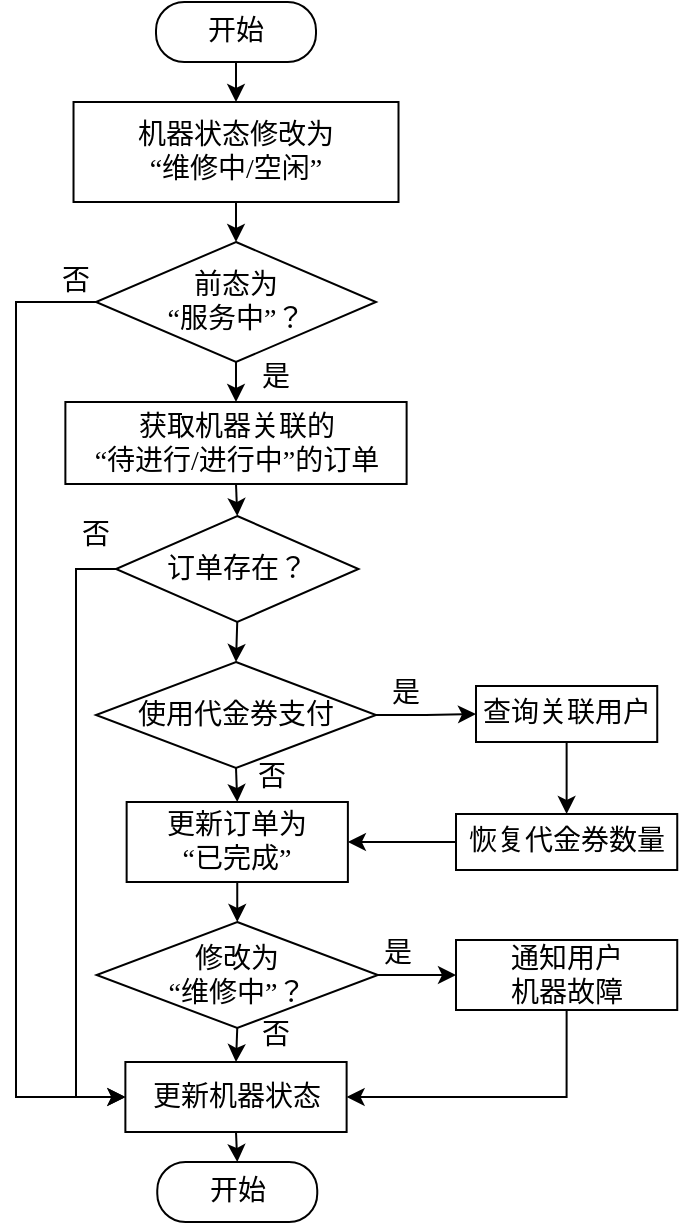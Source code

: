 <mxfile version="26.2.14">
  <diagram id="C5RBs43oDa-KdzZeNtuy" name="Page-1">
    <mxGraphModel dx="836" dy="726" grid="1" gridSize="10" guides="1" tooltips="1" connect="1" arrows="1" fold="1" page="1" pageScale="1" pageWidth="827" pageHeight="1169" math="0" shadow="0">
      <root>
        <mxCell id="WIyWlLk6GJQsqaUBKTNV-0" />
        <mxCell id="WIyWlLk6GJQsqaUBKTNV-1" parent="WIyWlLk6GJQsqaUBKTNV-0" />
        <mxCell id="HvuJs7WOY1dfeLT5cr4M-6" style="edgeStyle=orthogonalEdgeStyle;rounded=0;orthogonalLoop=1;jettySize=auto;html=1;exitX=0.5;exitY=1;exitDx=0;exitDy=0;entryX=0.5;entryY=0;entryDx=0;entryDy=0;fontFamily=宋体;fontSize=14;fontColor=default;" parent="WIyWlLk6GJQsqaUBKTNV-1" source="WIyWlLk6GJQsqaUBKTNV-3" target="HvuJs7WOY1dfeLT5cr4M-1" edge="1">
          <mxGeometry relative="1" as="geometry" />
        </mxCell>
        <mxCell id="WIyWlLk6GJQsqaUBKTNV-3" value="开始" style="rounded=1;whiteSpace=wrap;html=1;fontSize=14;glass=0;strokeWidth=1;shadow=0;arcSize=47;fontFamily=宋体;" parent="WIyWlLk6GJQsqaUBKTNV-1" vertex="1">
          <mxGeometry x="180" y="90" width="80" height="30" as="geometry" />
        </mxCell>
        <mxCell id="4n-gkOl0AFUN7pwa346E-0" style="edgeStyle=orthogonalEdgeStyle;rounded=0;orthogonalLoop=1;jettySize=auto;html=1;exitX=0.5;exitY=1;exitDx=0;exitDy=0;entryX=0.5;entryY=0;entryDx=0;entryDy=0;" edge="1" parent="WIyWlLk6GJQsqaUBKTNV-1" source="HvuJs7WOY1dfeLT5cr4M-1" target="HvuJs7WOY1dfeLT5cr4M-2">
          <mxGeometry relative="1" as="geometry" />
        </mxCell>
        <mxCell id="HvuJs7WOY1dfeLT5cr4M-1" value="机器状态修改为&lt;div&gt;“维修中/空闲”&lt;/div&gt;" style="rounded=0;whiteSpace=wrap;html=1;fontFamily=宋体;fontSize=14;" parent="WIyWlLk6GJQsqaUBKTNV-1" vertex="1">
          <mxGeometry x="138.76" y="140" width="162.49" height="50" as="geometry" />
        </mxCell>
        <mxCell id="4n-gkOl0AFUN7pwa346E-3" style="edgeStyle=orthogonalEdgeStyle;rounded=0;orthogonalLoop=1;jettySize=auto;html=1;exitX=0.5;exitY=1;exitDx=0;exitDy=0;entryX=0.5;entryY=0;entryDx=0;entryDy=0;" edge="1" parent="WIyWlLk6GJQsqaUBKTNV-1" source="HvuJs7WOY1dfeLT5cr4M-2" target="4n-gkOl0AFUN7pwa346E-1">
          <mxGeometry relative="1" as="geometry" />
        </mxCell>
        <mxCell id="4n-gkOl0AFUN7pwa346E-29" style="edgeStyle=orthogonalEdgeStyle;rounded=0;orthogonalLoop=1;jettySize=auto;html=1;exitX=0;exitY=0.5;exitDx=0;exitDy=0;entryX=0;entryY=0.5;entryDx=0;entryDy=0;" edge="1" parent="WIyWlLk6GJQsqaUBKTNV-1" source="HvuJs7WOY1dfeLT5cr4M-2" target="4n-gkOl0AFUN7pwa346E-22">
          <mxGeometry relative="1" as="geometry">
            <Array as="points">
              <mxPoint x="110" y="240" />
              <mxPoint x="110" y="638" />
            </Array>
          </mxGeometry>
        </mxCell>
        <mxCell id="HvuJs7WOY1dfeLT5cr4M-2" value="&lt;font style=&quot;font-size: 14px;&quot; face=&quot;宋体&quot;&gt;前态为&lt;/font&gt;&lt;div&gt;&lt;font style=&quot;font-size: 14px;&quot; face=&quot;宋体&quot;&gt;“服务中”？&lt;/font&gt;&lt;/div&gt;" style="rhombus;whiteSpace=wrap;html=1;" parent="WIyWlLk6GJQsqaUBKTNV-1" vertex="1">
          <mxGeometry x="150" y="210" width="140" height="60" as="geometry" />
        </mxCell>
        <mxCell id="4n-gkOl0AFUN7pwa346E-5" style="edgeStyle=orthogonalEdgeStyle;rounded=0;orthogonalLoop=1;jettySize=auto;html=1;exitX=0.5;exitY=1;exitDx=0;exitDy=0;entryX=0.5;entryY=0;entryDx=0;entryDy=0;" edge="1" parent="WIyWlLk6GJQsqaUBKTNV-1" source="4n-gkOl0AFUN7pwa346E-1" target="4n-gkOl0AFUN7pwa346E-2">
          <mxGeometry relative="1" as="geometry" />
        </mxCell>
        <mxCell id="4n-gkOl0AFUN7pwa346E-1" value="获取机器关联的&lt;div&gt;“待进行/进行中”的订单&lt;/div&gt;" style="rounded=0;whiteSpace=wrap;html=1;fontFamily=宋体;fontSize=14;" vertex="1" parent="WIyWlLk6GJQsqaUBKTNV-1">
          <mxGeometry x="134.69" y="290" width="170.62" height="41" as="geometry" />
        </mxCell>
        <mxCell id="4n-gkOl0AFUN7pwa346E-7" style="edgeStyle=orthogonalEdgeStyle;rounded=0;orthogonalLoop=1;jettySize=auto;html=1;exitX=0.5;exitY=1;exitDx=0;exitDy=0;entryX=0.5;entryY=0;entryDx=0;entryDy=0;" edge="1" parent="WIyWlLk6GJQsqaUBKTNV-1" source="4n-gkOl0AFUN7pwa346E-2" target="4n-gkOl0AFUN7pwa346E-6">
          <mxGeometry relative="1" as="geometry" />
        </mxCell>
        <mxCell id="4n-gkOl0AFUN7pwa346E-38" style="edgeStyle=orthogonalEdgeStyle;rounded=0;orthogonalLoop=1;jettySize=auto;html=1;exitX=0;exitY=0.5;exitDx=0;exitDy=0;entryX=0;entryY=0.5;entryDx=0;entryDy=0;" edge="1" parent="WIyWlLk6GJQsqaUBKTNV-1" source="4n-gkOl0AFUN7pwa346E-2" target="4n-gkOl0AFUN7pwa346E-22">
          <mxGeometry relative="1" as="geometry" />
        </mxCell>
        <mxCell id="4n-gkOl0AFUN7pwa346E-2" value="&lt;font face=&quot;宋体&quot;&gt;&lt;span style=&quot;font-size: 14px;&quot;&gt;订单存在？&lt;/span&gt;&lt;/font&gt;" style="rhombus;whiteSpace=wrap;html=1;" vertex="1" parent="WIyWlLk6GJQsqaUBKTNV-1">
          <mxGeometry x="160" y="347" width="121.25" height="53" as="geometry" />
        </mxCell>
        <mxCell id="4n-gkOl0AFUN7pwa346E-11" style="edgeStyle=orthogonalEdgeStyle;rounded=0;orthogonalLoop=1;jettySize=auto;html=1;exitX=1;exitY=0.5;exitDx=0;exitDy=0;entryX=0;entryY=0.5;entryDx=0;entryDy=0;" edge="1" parent="WIyWlLk6GJQsqaUBKTNV-1" source="4n-gkOl0AFUN7pwa346E-6" target="4n-gkOl0AFUN7pwa346E-9">
          <mxGeometry relative="1" as="geometry" />
        </mxCell>
        <mxCell id="4n-gkOl0AFUN7pwa346E-15" style="edgeStyle=orthogonalEdgeStyle;rounded=0;orthogonalLoop=1;jettySize=auto;html=1;exitX=0.5;exitY=1;exitDx=0;exitDy=0;entryX=0.5;entryY=0;entryDx=0;entryDy=0;" edge="1" parent="WIyWlLk6GJQsqaUBKTNV-1" source="4n-gkOl0AFUN7pwa346E-6" target="4n-gkOl0AFUN7pwa346E-13">
          <mxGeometry relative="1" as="geometry" />
        </mxCell>
        <mxCell id="4n-gkOl0AFUN7pwa346E-6" value="&lt;font face=&quot;宋体&quot;&gt;&lt;span style=&quot;font-size: 14px;&quot;&gt;使用代金券支付&lt;/span&gt;&lt;/font&gt;" style="rhombus;whiteSpace=wrap;html=1;" vertex="1" parent="WIyWlLk6GJQsqaUBKTNV-1">
          <mxGeometry x="150" y="420" width="140" height="53" as="geometry" />
        </mxCell>
        <mxCell id="4n-gkOl0AFUN7pwa346E-16" style="edgeStyle=orthogonalEdgeStyle;rounded=0;orthogonalLoop=1;jettySize=auto;html=1;exitX=0.5;exitY=1;exitDx=0;exitDy=0;entryX=0.5;entryY=0;entryDx=0;entryDy=0;" edge="1" parent="WIyWlLk6GJQsqaUBKTNV-1" source="4n-gkOl0AFUN7pwa346E-9" target="4n-gkOl0AFUN7pwa346E-10">
          <mxGeometry relative="1" as="geometry" />
        </mxCell>
        <mxCell id="4n-gkOl0AFUN7pwa346E-9" value="查询关联用户" style="rounded=0;whiteSpace=wrap;html=1;fontFamily=宋体;fontSize=14;" vertex="1" parent="WIyWlLk6GJQsqaUBKTNV-1">
          <mxGeometry x="340" y="432" width="90.62" height="28" as="geometry" />
        </mxCell>
        <mxCell id="4n-gkOl0AFUN7pwa346E-18" style="edgeStyle=orthogonalEdgeStyle;rounded=0;orthogonalLoop=1;jettySize=auto;html=1;exitX=0;exitY=0.5;exitDx=0;exitDy=0;entryX=1;entryY=0.5;entryDx=0;entryDy=0;" edge="1" parent="WIyWlLk6GJQsqaUBKTNV-1" source="4n-gkOl0AFUN7pwa346E-10" target="4n-gkOl0AFUN7pwa346E-13">
          <mxGeometry relative="1" as="geometry" />
        </mxCell>
        <mxCell id="4n-gkOl0AFUN7pwa346E-10" value="恢复代金券数量" style="rounded=0;whiteSpace=wrap;html=1;fontFamily=宋体;fontSize=14;" vertex="1" parent="WIyWlLk6GJQsqaUBKTNV-1">
          <mxGeometry x="330" y="496" width="110.62" height="28" as="geometry" />
        </mxCell>
        <mxCell id="4n-gkOl0AFUN7pwa346E-20" style="edgeStyle=orthogonalEdgeStyle;rounded=0;orthogonalLoop=1;jettySize=auto;html=1;exitX=0.5;exitY=1;exitDx=0;exitDy=0;entryX=0.5;entryY=0;entryDx=0;entryDy=0;" edge="1" parent="WIyWlLk6GJQsqaUBKTNV-1" source="4n-gkOl0AFUN7pwa346E-13" target="4n-gkOl0AFUN7pwa346E-19">
          <mxGeometry relative="1" as="geometry" />
        </mxCell>
        <mxCell id="4n-gkOl0AFUN7pwa346E-13" value="更新订单为&lt;div&gt;“已完成”&lt;/div&gt;" style="rounded=0;whiteSpace=wrap;html=1;fontFamily=宋体;fontSize=14;" vertex="1" parent="WIyWlLk6GJQsqaUBKTNV-1">
          <mxGeometry x="165.32" y="490" width="110.62" height="40" as="geometry" />
        </mxCell>
        <mxCell id="4n-gkOl0AFUN7pwa346E-25" style="edgeStyle=orthogonalEdgeStyle;rounded=0;orthogonalLoop=1;jettySize=auto;html=1;exitX=0.5;exitY=1;exitDx=0;exitDy=0;entryX=1;entryY=0.5;entryDx=0;entryDy=0;" edge="1" parent="WIyWlLk6GJQsqaUBKTNV-1" source="4n-gkOl0AFUN7pwa346E-14" target="4n-gkOl0AFUN7pwa346E-22">
          <mxGeometry relative="1" as="geometry" />
        </mxCell>
        <mxCell id="4n-gkOl0AFUN7pwa346E-14" value="通知用户&lt;div&gt;机器故障&lt;/div&gt;" style="rounded=0;whiteSpace=wrap;html=1;fontFamily=宋体;fontSize=14;" vertex="1" parent="WIyWlLk6GJQsqaUBKTNV-1">
          <mxGeometry x="330" y="559" width="110.62" height="35" as="geometry" />
        </mxCell>
        <mxCell id="4n-gkOl0AFUN7pwa346E-24" style="edgeStyle=orthogonalEdgeStyle;rounded=0;orthogonalLoop=1;jettySize=auto;html=1;exitX=1;exitY=0.5;exitDx=0;exitDy=0;entryX=0;entryY=0.5;entryDx=0;entryDy=0;" edge="1" parent="WIyWlLk6GJQsqaUBKTNV-1" source="4n-gkOl0AFUN7pwa346E-19" target="4n-gkOl0AFUN7pwa346E-14">
          <mxGeometry relative="1" as="geometry" />
        </mxCell>
        <mxCell id="4n-gkOl0AFUN7pwa346E-26" style="edgeStyle=orthogonalEdgeStyle;rounded=0;orthogonalLoop=1;jettySize=auto;html=1;exitX=0.5;exitY=1;exitDx=0;exitDy=0;entryX=0.5;entryY=0;entryDx=0;entryDy=0;" edge="1" parent="WIyWlLk6GJQsqaUBKTNV-1" source="4n-gkOl0AFUN7pwa346E-19" target="4n-gkOl0AFUN7pwa346E-22">
          <mxGeometry relative="1" as="geometry" />
        </mxCell>
        <mxCell id="4n-gkOl0AFUN7pwa346E-19" value="&lt;font face=&quot;宋体&quot;&gt;&lt;span style=&quot;font-size: 14px;&quot;&gt;修改为&lt;/span&gt;&lt;/font&gt;&lt;div&gt;&lt;font face=&quot;宋体&quot;&gt;&lt;span style=&quot;font-size: 14px;&quot;&gt;“维修中”？&lt;/span&gt;&lt;/font&gt;&lt;/div&gt;" style="rhombus;whiteSpace=wrap;html=1;" vertex="1" parent="WIyWlLk6GJQsqaUBKTNV-1">
          <mxGeometry x="150.31" y="550" width="140.63" height="53" as="geometry" />
        </mxCell>
        <mxCell id="4n-gkOl0AFUN7pwa346E-27" style="edgeStyle=orthogonalEdgeStyle;rounded=0;orthogonalLoop=1;jettySize=auto;html=1;exitX=0.5;exitY=1;exitDx=0;exitDy=0;entryX=0.5;entryY=0;entryDx=0;entryDy=0;" edge="1" parent="WIyWlLk6GJQsqaUBKTNV-1" source="4n-gkOl0AFUN7pwa346E-22" target="4n-gkOl0AFUN7pwa346E-23">
          <mxGeometry relative="1" as="geometry" />
        </mxCell>
        <mxCell id="4n-gkOl0AFUN7pwa346E-22" value="更新机器状态" style="rounded=0;whiteSpace=wrap;html=1;fontFamily=宋体;fontSize=14;" vertex="1" parent="WIyWlLk6GJQsqaUBKTNV-1">
          <mxGeometry x="164.69" y="620" width="110.62" height="35" as="geometry" />
        </mxCell>
        <mxCell id="4n-gkOl0AFUN7pwa346E-23" value="开始" style="rounded=1;whiteSpace=wrap;html=1;fontSize=14;glass=0;strokeWidth=1;shadow=0;arcSize=47;fontFamily=宋体;" vertex="1" parent="WIyWlLk6GJQsqaUBKTNV-1">
          <mxGeometry x="180.63" y="670" width="80" height="30" as="geometry" />
        </mxCell>
        <mxCell id="4n-gkOl0AFUN7pwa346E-28" value="是" style="text;html=1;align=center;verticalAlign=middle;whiteSpace=wrap;rounded=0;fontFamily=宋体;fontSize=14;" vertex="1" parent="WIyWlLk6GJQsqaUBKTNV-1">
          <mxGeometry x="230" y="268" width="20" height="20" as="geometry" />
        </mxCell>
        <mxCell id="4n-gkOl0AFUN7pwa346E-30" value="否" style="text;html=1;align=center;verticalAlign=middle;whiteSpace=wrap;rounded=0;fontFamily=宋体;fontSize=14;" vertex="1" parent="WIyWlLk6GJQsqaUBKTNV-1">
          <mxGeometry x="130" y="220" width="20" height="20" as="geometry" />
        </mxCell>
        <mxCell id="4n-gkOl0AFUN7pwa346E-31" value="是" style="text;html=1;align=center;verticalAlign=middle;whiteSpace=wrap;rounded=0;fontFamily=宋体;fontSize=14;" vertex="1" parent="WIyWlLk6GJQsqaUBKTNV-1">
          <mxGeometry x="294.94" y="426" width="20" height="20" as="geometry" />
        </mxCell>
        <mxCell id="4n-gkOl0AFUN7pwa346E-32" value="否" style="text;html=1;align=center;verticalAlign=middle;whiteSpace=wrap;rounded=0;fontFamily=宋体;fontSize=14;" vertex="1" parent="WIyWlLk6GJQsqaUBKTNV-1">
          <mxGeometry x="230" y="597" width="20" height="20" as="geometry" />
        </mxCell>
        <mxCell id="4n-gkOl0AFUN7pwa346E-34" value="是" style="text;html=1;align=center;verticalAlign=middle;whiteSpace=wrap;rounded=0;fontFamily=宋体;fontSize=14;" vertex="1" parent="WIyWlLk6GJQsqaUBKTNV-1">
          <mxGeometry x="290.94" y="556" width="20" height="20" as="geometry" />
        </mxCell>
        <mxCell id="4n-gkOl0AFUN7pwa346E-36" value="否" style="text;html=1;align=center;verticalAlign=middle;whiteSpace=wrap;rounded=0;fontFamily=宋体;fontSize=14;" vertex="1" parent="WIyWlLk6GJQsqaUBKTNV-1">
          <mxGeometry x="228" y="468" width="20" height="20" as="geometry" />
        </mxCell>
        <mxCell id="4n-gkOl0AFUN7pwa346E-39" value="否" style="text;html=1;align=center;verticalAlign=middle;whiteSpace=wrap;rounded=0;fontFamily=宋体;fontSize=14;" vertex="1" parent="WIyWlLk6GJQsqaUBKTNV-1">
          <mxGeometry x="140" y="347" width="20" height="20" as="geometry" />
        </mxCell>
      </root>
    </mxGraphModel>
  </diagram>
</mxfile>
